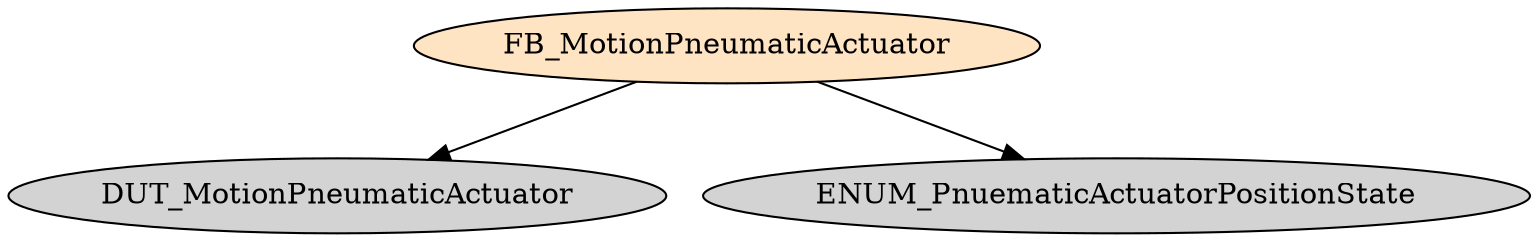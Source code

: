 digraph FB_MotionPneumaticActuator {
     node [style=filled]
    FB_MotionPneumaticActuator [fillcolor = bisque];
    FB_MotionPneumaticActuator -> DUT_MotionPneumaticActuator;
    FB_MotionPneumaticActuator -> ENUM_PnuematicActuatorPositionState;
}
